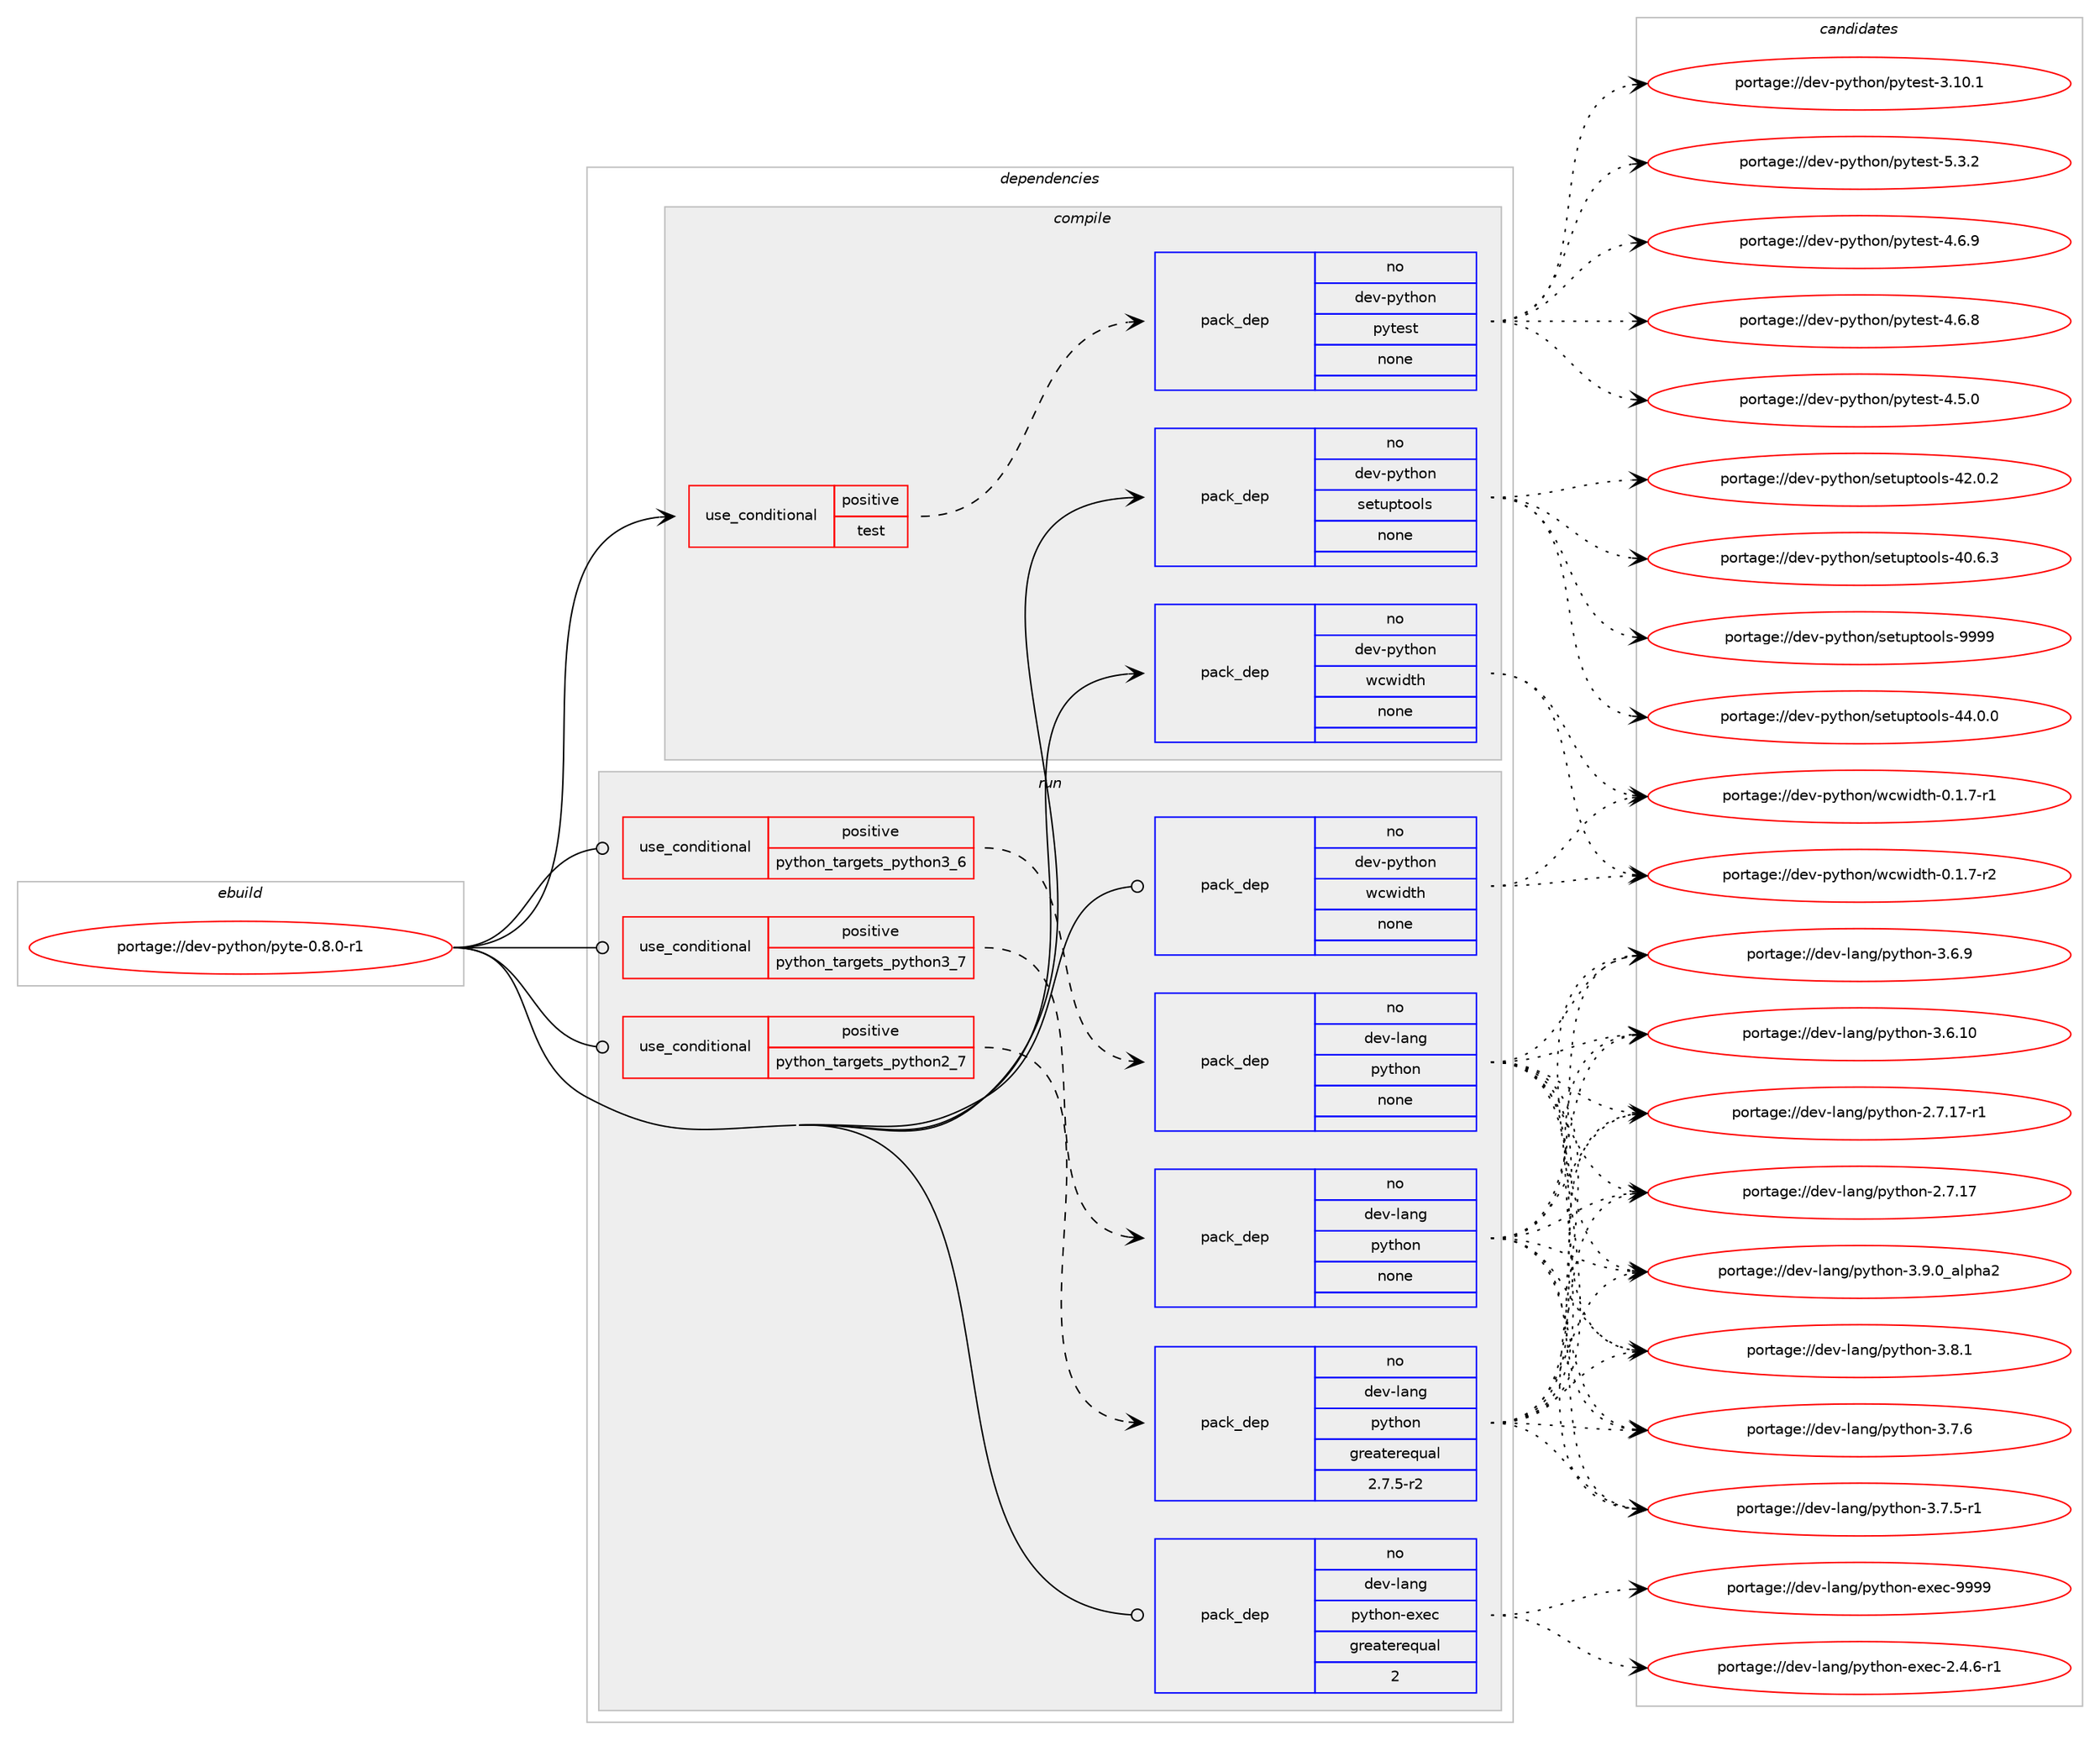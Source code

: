 digraph prolog {

# *************
# Graph options
# *************

newrank=true;
concentrate=true;
compound=true;
graph [rankdir=LR,fontname=Helvetica,fontsize=10,ranksep=1.5];#, ranksep=2.5, nodesep=0.2];
edge  [arrowhead=vee];
node  [fontname=Helvetica,fontsize=10];

# **********
# The ebuild
# **********

subgraph cluster_leftcol {
color=gray;
rank=same;
label=<<i>ebuild</i>>;
id [label="portage://dev-python/pyte-0.8.0-r1", color=red, width=4, href="../dev-python/pyte-0.8.0-r1.svg"];
}

# ****************
# The dependencies
# ****************

subgraph cluster_midcol {
color=gray;
label=<<i>dependencies</i>>;
subgraph cluster_compile {
fillcolor="#eeeeee";
style=filled;
label=<<i>compile</i>>;
subgraph cond108487 {
dependency434851 [label=<<TABLE BORDER="0" CELLBORDER="1" CELLSPACING="0" CELLPADDING="4"><TR><TD ROWSPAN="3" CELLPADDING="10">use_conditional</TD></TR><TR><TD>positive</TD></TR><TR><TD>test</TD></TR></TABLE>>, shape=none, color=red];
subgraph pack321442 {
dependency434852 [label=<<TABLE BORDER="0" CELLBORDER="1" CELLSPACING="0" CELLPADDING="4" WIDTH="220"><TR><TD ROWSPAN="6" CELLPADDING="30">pack_dep</TD></TR><TR><TD WIDTH="110">no</TD></TR><TR><TD>dev-python</TD></TR><TR><TD>pytest</TD></TR><TR><TD>none</TD></TR><TR><TD></TD></TR></TABLE>>, shape=none, color=blue];
}
dependency434851:e -> dependency434852:w [weight=20,style="dashed",arrowhead="vee"];
}
id:e -> dependency434851:w [weight=20,style="solid",arrowhead="vee"];
subgraph pack321443 {
dependency434853 [label=<<TABLE BORDER="0" CELLBORDER="1" CELLSPACING="0" CELLPADDING="4" WIDTH="220"><TR><TD ROWSPAN="6" CELLPADDING="30">pack_dep</TD></TR><TR><TD WIDTH="110">no</TD></TR><TR><TD>dev-python</TD></TR><TR><TD>setuptools</TD></TR><TR><TD>none</TD></TR><TR><TD></TD></TR></TABLE>>, shape=none, color=blue];
}
id:e -> dependency434853:w [weight=20,style="solid",arrowhead="vee"];
subgraph pack321444 {
dependency434854 [label=<<TABLE BORDER="0" CELLBORDER="1" CELLSPACING="0" CELLPADDING="4" WIDTH="220"><TR><TD ROWSPAN="6" CELLPADDING="30">pack_dep</TD></TR><TR><TD WIDTH="110">no</TD></TR><TR><TD>dev-python</TD></TR><TR><TD>wcwidth</TD></TR><TR><TD>none</TD></TR><TR><TD></TD></TR></TABLE>>, shape=none, color=blue];
}
id:e -> dependency434854:w [weight=20,style="solid",arrowhead="vee"];
}
subgraph cluster_compileandrun {
fillcolor="#eeeeee";
style=filled;
label=<<i>compile and run</i>>;
}
subgraph cluster_run {
fillcolor="#eeeeee";
style=filled;
label=<<i>run</i>>;
subgraph cond108488 {
dependency434855 [label=<<TABLE BORDER="0" CELLBORDER="1" CELLSPACING="0" CELLPADDING="4"><TR><TD ROWSPAN="3" CELLPADDING="10">use_conditional</TD></TR><TR><TD>positive</TD></TR><TR><TD>python_targets_python2_7</TD></TR></TABLE>>, shape=none, color=red];
subgraph pack321445 {
dependency434856 [label=<<TABLE BORDER="0" CELLBORDER="1" CELLSPACING="0" CELLPADDING="4" WIDTH="220"><TR><TD ROWSPAN="6" CELLPADDING="30">pack_dep</TD></TR><TR><TD WIDTH="110">no</TD></TR><TR><TD>dev-lang</TD></TR><TR><TD>python</TD></TR><TR><TD>greaterequal</TD></TR><TR><TD>2.7.5-r2</TD></TR></TABLE>>, shape=none, color=blue];
}
dependency434855:e -> dependency434856:w [weight=20,style="dashed",arrowhead="vee"];
}
id:e -> dependency434855:w [weight=20,style="solid",arrowhead="odot"];
subgraph cond108489 {
dependency434857 [label=<<TABLE BORDER="0" CELLBORDER="1" CELLSPACING="0" CELLPADDING="4"><TR><TD ROWSPAN="3" CELLPADDING="10">use_conditional</TD></TR><TR><TD>positive</TD></TR><TR><TD>python_targets_python3_6</TD></TR></TABLE>>, shape=none, color=red];
subgraph pack321446 {
dependency434858 [label=<<TABLE BORDER="0" CELLBORDER="1" CELLSPACING="0" CELLPADDING="4" WIDTH="220"><TR><TD ROWSPAN="6" CELLPADDING="30">pack_dep</TD></TR><TR><TD WIDTH="110">no</TD></TR><TR><TD>dev-lang</TD></TR><TR><TD>python</TD></TR><TR><TD>none</TD></TR><TR><TD></TD></TR></TABLE>>, shape=none, color=blue];
}
dependency434857:e -> dependency434858:w [weight=20,style="dashed",arrowhead="vee"];
}
id:e -> dependency434857:w [weight=20,style="solid",arrowhead="odot"];
subgraph cond108490 {
dependency434859 [label=<<TABLE BORDER="0" CELLBORDER="1" CELLSPACING="0" CELLPADDING="4"><TR><TD ROWSPAN="3" CELLPADDING="10">use_conditional</TD></TR><TR><TD>positive</TD></TR><TR><TD>python_targets_python3_7</TD></TR></TABLE>>, shape=none, color=red];
subgraph pack321447 {
dependency434860 [label=<<TABLE BORDER="0" CELLBORDER="1" CELLSPACING="0" CELLPADDING="4" WIDTH="220"><TR><TD ROWSPAN="6" CELLPADDING="30">pack_dep</TD></TR><TR><TD WIDTH="110">no</TD></TR><TR><TD>dev-lang</TD></TR><TR><TD>python</TD></TR><TR><TD>none</TD></TR><TR><TD></TD></TR></TABLE>>, shape=none, color=blue];
}
dependency434859:e -> dependency434860:w [weight=20,style="dashed",arrowhead="vee"];
}
id:e -> dependency434859:w [weight=20,style="solid",arrowhead="odot"];
subgraph pack321448 {
dependency434861 [label=<<TABLE BORDER="0" CELLBORDER="1" CELLSPACING="0" CELLPADDING="4" WIDTH="220"><TR><TD ROWSPAN="6" CELLPADDING="30">pack_dep</TD></TR><TR><TD WIDTH="110">no</TD></TR><TR><TD>dev-lang</TD></TR><TR><TD>python-exec</TD></TR><TR><TD>greaterequal</TD></TR><TR><TD>2</TD></TR></TABLE>>, shape=none, color=blue];
}
id:e -> dependency434861:w [weight=20,style="solid",arrowhead="odot"];
subgraph pack321449 {
dependency434862 [label=<<TABLE BORDER="0" CELLBORDER="1" CELLSPACING="0" CELLPADDING="4" WIDTH="220"><TR><TD ROWSPAN="6" CELLPADDING="30">pack_dep</TD></TR><TR><TD WIDTH="110">no</TD></TR><TR><TD>dev-python</TD></TR><TR><TD>wcwidth</TD></TR><TR><TD>none</TD></TR><TR><TD></TD></TR></TABLE>>, shape=none, color=blue];
}
id:e -> dependency434862:w [weight=20,style="solid",arrowhead="odot"];
}
}

# **************
# The candidates
# **************

subgraph cluster_choices {
rank=same;
color=gray;
label=<<i>candidates</i>>;

subgraph choice321442 {
color=black;
nodesep=1;
choice1001011184511212111610411111047112121116101115116455346514650 [label="portage://dev-python/pytest-5.3.2", color=red, width=4,href="../dev-python/pytest-5.3.2.svg"];
choice1001011184511212111610411111047112121116101115116455246544657 [label="portage://dev-python/pytest-4.6.9", color=red, width=4,href="../dev-python/pytest-4.6.9.svg"];
choice1001011184511212111610411111047112121116101115116455246544656 [label="portage://dev-python/pytest-4.6.8", color=red, width=4,href="../dev-python/pytest-4.6.8.svg"];
choice1001011184511212111610411111047112121116101115116455246534648 [label="portage://dev-python/pytest-4.5.0", color=red, width=4,href="../dev-python/pytest-4.5.0.svg"];
choice100101118451121211161041111104711212111610111511645514649484649 [label="portage://dev-python/pytest-3.10.1", color=red, width=4,href="../dev-python/pytest-3.10.1.svg"];
dependency434852:e -> choice1001011184511212111610411111047112121116101115116455346514650:w [style=dotted,weight="100"];
dependency434852:e -> choice1001011184511212111610411111047112121116101115116455246544657:w [style=dotted,weight="100"];
dependency434852:e -> choice1001011184511212111610411111047112121116101115116455246544656:w [style=dotted,weight="100"];
dependency434852:e -> choice1001011184511212111610411111047112121116101115116455246534648:w [style=dotted,weight="100"];
dependency434852:e -> choice100101118451121211161041111104711212111610111511645514649484649:w [style=dotted,weight="100"];
}
subgraph choice321443 {
color=black;
nodesep=1;
choice10010111845112121116104111110471151011161171121161111111081154557575757 [label="portage://dev-python/setuptools-9999", color=red, width=4,href="../dev-python/setuptools-9999.svg"];
choice100101118451121211161041111104711510111611711211611111110811545525246484648 [label="portage://dev-python/setuptools-44.0.0", color=red, width=4,href="../dev-python/setuptools-44.0.0.svg"];
choice100101118451121211161041111104711510111611711211611111110811545525046484650 [label="portage://dev-python/setuptools-42.0.2", color=red, width=4,href="../dev-python/setuptools-42.0.2.svg"];
choice100101118451121211161041111104711510111611711211611111110811545524846544651 [label="portage://dev-python/setuptools-40.6.3", color=red, width=4,href="../dev-python/setuptools-40.6.3.svg"];
dependency434853:e -> choice10010111845112121116104111110471151011161171121161111111081154557575757:w [style=dotted,weight="100"];
dependency434853:e -> choice100101118451121211161041111104711510111611711211611111110811545525246484648:w [style=dotted,weight="100"];
dependency434853:e -> choice100101118451121211161041111104711510111611711211611111110811545525046484650:w [style=dotted,weight="100"];
dependency434853:e -> choice100101118451121211161041111104711510111611711211611111110811545524846544651:w [style=dotted,weight="100"];
}
subgraph choice321444 {
color=black;
nodesep=1;
choice1001011184511212111610411111047119991191051001161044548464946554511450 [label="portage://dev-python/wcwidth-0.1.7-r2", color=red, width=4,href="../dev-python/wcwidth-0.1.7-r2.svg"];
choice1001011184511212111610411111047119991191051001161044548464946554511449 [label="portage://dev-python/wcwidth-0.1.7-r1", color=red, width=4,href="../dev-python/wcwidth-0.1.7-r1.svg"];
dependency434854:e -> choice1001011184511212111610411111047119991191051001161044548464946554511450:w [style=dotted,weight="100"];
dependency434854:e -> choice1001011184511212111610411111047119991191051001161044548464946554511449:w [style=dotted,weight="100"];
}
subgraph choice321445 {
color=black;
nodesep=1;
choice10010111845108971101034711212111610411111045514657464895971081121049750 [label="portage://dev-lang/python-3.9.0_alpha2", color=red, width=4,href="../dev-lang/python-3.9.0_alpha2.svg"];
choice100101118451089711010347112121116104111110455146564649 [label="portage://dev-lang/python-3.8.1", color=red, width=4,href="../dev-lang/python-3.8.1.svg"];
choice100101118451089711010347112121116104111110455146554654 [label="portage://dev-lang/python-3.7.6", color=red, width=4,href="../dev-lang/python-3.7.6.svg"];
choice1001011184510897110103471121211161041111104551465546534511449 [label="portage://dev-lang/python-3.7.5-r1", color=red, width=4,href="../dev-lang/python-3.7.5-r1.svg"];
choice100101118451089711010347112121116104111110455146544657 [label="portage://dev-lang/python-3.6.9", color=red, width=4,href="../dev-lang/python-3.6.9.svg"];
choice10010111845108971101034711212111610411111045514654464948 [label="portage://dev-lang/python-3.6.10", color=red, width=4,href="../dev-lang/python-3.6.10.svg"];
choice100101118451089711010347112121116104111110455046554649554511449 [label="portage://dev-lang/python-2.7.17-r1", color=red, width=4,href="../dev-lang/python-2.7.17-r1.svg"];
choice10010111845108971101034711212111610411111045504655464955 [label="portage://dev-lang/python-2.7.17", color=red, width=4,href="../dev-lang/python-2.7.17.svg"];
dependency434856:e -> choice10010111845108971101034711212111610411111045514657464895971081121049750:w [style=dotted,weight="100"];
dependency434856:e -> choice100101118451089711010347112121116104111110455146564649:w [style=dotted,weight="100"];
dependency434856:e -> choice100101118451089711010347112121116104111110455146554654:w [style=dotted,weight="100"];
dependency434856:e -> choice1001011184510897110103471121211161041111104551465546534511449:w [style=dotted,weight="100"];
dependency434856:e -> choice100101118451089711010347112121116104111110455146544657:w [style=dotted,weight="100"];
dependency434856:e -> choice10010111845108971101034711212111610411111045514654464948:w [style=dotted,weight="100"];
dependency434856:e -> choice100101118451089711010347112121116104111110455046554649554511449:w [style=dotted,weight="100"];
dependency434856:e -> choice10010111845108971101034711212111610411111045504655464955:w [style=dotted,weight="100"];
}
subgraph choice321446 {
color=black;
nodesep=1;
choice10010111845108971101034711212111610411111045514657464895971081121049750 [label="portage://dev-lang/python-3.9.0_alpha2", color=red, width=4,href="../dev-lang/python-3.9.0_alpha2.svg"];
choice100101118451089711010347112121116104111110455146564649 [label="portage://dev-lang/python-3.8.1", color=red, width=4,href="../dev-lang/python-3.8.1.svg"];
choice100101118451089711010347112121116104111110455146554654 [label="portage://dev-lang/python-3.7.6", color=red, width=4,href="../dev-lang/python-3.7.6.svg"];
choice1001011184510897110103471121211161041111104551465546534511449 [label="portage://dev-lang/python-3.7.5-r1", color=red, width=4,href="../dev-lang/python-3.7.5-r1.svg"];
choice100101118451089711010347112121116104111110455146544657 [label="portage://dev-lang/python-3.6.9", color=red, width=4,href="../dev-lang/python-3.6.9.svg"];
choice10010111845108971101034711212111610411111045514654464948 [label="portage://dev-lang/python-3.6.10", color=red, width=4,href="../dev-lang/python-3.6.10.svg"];
choice100101118451089711010347112121116104111110455046554649554511449 [label="portage://dev-lang/python-2.7.17-r1", color=red, width=4,href="../dev-lang/python-2.7.17-r1.svg"];
choice10010111845108971101034711212111610411111045504655464955 [label="portage://dev-lang/python-2.7.17", color=red, width=4,href="../dev-lang/python-2.7.17.svg"];
dependency434858:e -> choice10010111845108971101034711212111610411111045514657464895971081121049750:w [style=dotted,weight="100"];
dependency434858:e -> choice100101118451089711010347112121116104111110455146564649:w [style=dotted,weight="100"];
dependency434858:e -> choice100101118451089711010347112121116104111110455146554654:w [style=dotted,weight="100"];
dependency434858:e -> choice1001011184510897110103471121211161041111104551465546534511449:w [style=dotted,weight="100"];
dependency434858:e -> choice100101118451089711010347112121116104111110455146544657:w [style=dotted,weight="100"];
dependency434858:e -> choice10010111845108971101034711212111610411111045514654464948:w [style=dotted,weight="100"];
dependency434858:e -> choice100101118451089711010347112121116104111110455046554649554511449:w [style=dotted,weight="100"];
dependency434858:e -> choice10010111845108971101034711212111610411111045504655464955:w [style=dotted,weight="100"];
}
subgraph choice321447 {
color=black;
nodesep=1;
choice10010111845108971101034711212111610411111045514657464895971081121049750 [label="portage://dev-lang/python-3.9.0_alpha2", color=red, width=4,href="../dev-lang/python-3.9.0_alpha2.svg"];
choice100101118451089711010347112121116104111110455146564649 [label="portage://dev-lang/python-3.8.1", color=red, width=4,href="../dev-lang/python-3.8.1.svg"];
choice100101118451089711010347112121116104111110455146554654 [label="portage://dev-lang/python-3.7.6", color=red, width=4,href="../dev-lang/python-3.7.6.svg"];
choice1001011184510897110103471121211161041111104551465546534511449 [label="portage://dev-lang/python-3.7.5-r1", color=red, width=4,href="../dev-lang/python-3.7.5-r1.svg"];
choice100101118451089711010347112121116104111110455146544657 [label="portage://dev-lang/python-3.6.9", color=red, width=4,href="../dev-lang/python-3.6.9.svg"];
choice10010111845108971101034711212111610411111045514654464948 [label="portage://dev-lang/python-3.6.10", color=red, width=4,href="../dev-lang/python-3.6.10.svg"];
choice100101118451089711010347112121116104111110455046554649554511449 [label="portage://dev-lang/python-2.7.17-r1", color=red, width=4,href="../dev-lang/python-2.7.17-r1.svg"];
choice10010111845108971101034711212111610411111045504655464955 [label="portage://dev-lang/python-2.7.17", color=red, width=4,href="../dev-lang/python-2.7.17.svg"];
dependency434860:e -> choice10010111845108971101034711212111610411111045514657464895971081121049750:w [style=dotted,weight="100"];
dependency434860:e -> choice100101118451089711010347112121116104111110455146564649:w [style=dotted,weight="100"];
dependency434860:e -> choice100101118451089711010347112121116104111110455146554654:w [style=dotted,weight="100"];
dependency434860:e -> choice1001011184510897110103471121211161041111104551465546534511449:w [style=dotted,weight="100"];
dependency434860:e -> choice100101118451089711010347112121116104111110455146544657:w [style=dotted,weight="100"];
dependency434860:e -> choice10010111845108971101034711212111610411111045514654464948:w [style=dotted,weight="100"];
dependency434860:e -> choice100101118451089711010347112121116104111110455046554649554511449:w [style=dotted,weight="100"];
dependency434860:e -> choice10010111845108971101034711212111610411111045504655464955:w [style=dotted,weight="100"];
}
subgraph choice321448 {
color=black;
nodesep=1;
choice10010111845108971101034711212111610411111045101120101994557575757 [label="portage://dev-lang/python-exec-9999", color=red, width=4,href="../dev-lang/python-exec-9999.svg"];
choice10010111845108971101034711212111610411111045101120101994550465246544511449 [label="portage://dev-lang/python-exec-2.4.6-r1", color=red, width=4,href="../dev-lang/python-exec-2.4.6-r1.svg"];
dependency434861:e -> choice10010111845108971101034711212111610411111045101120101994557575757:w [style=dotted,weight="100"];
dependency434861:e -> choice10010111845108971101034711212111610411111045101120101994550465246544511449:w [style=dotted,weight="100"];
}
subgraph choice321449 {
color=black;
nodesep=1;
choice1001011184511212111610411111047119991191051001161044548464946554511450 [label="portage://dev-python/wcwidth-0.1.7-r2", color=red, width=4,href="../dev-python/wcwidth-0.1.7-r2.svg"];
choice1001011184511212111610411111047119991191051001161044548464946554511449 [label="portage://dev-python/wcwidth-0.1.7-r1", color=red, width=4,href="../dev-python/wcwidth-0.1.7-r1.svg"];
dependency434862:e -> choice1001011184511212111610411111047119991191051001161044548464946554511450:w [style=dotted,weight="100"];
dependency434862:e -> choice1001011184511212111610411111047119991191051001161044548464946554511449:w [style=dotted,weight="100"];
}
}

}
